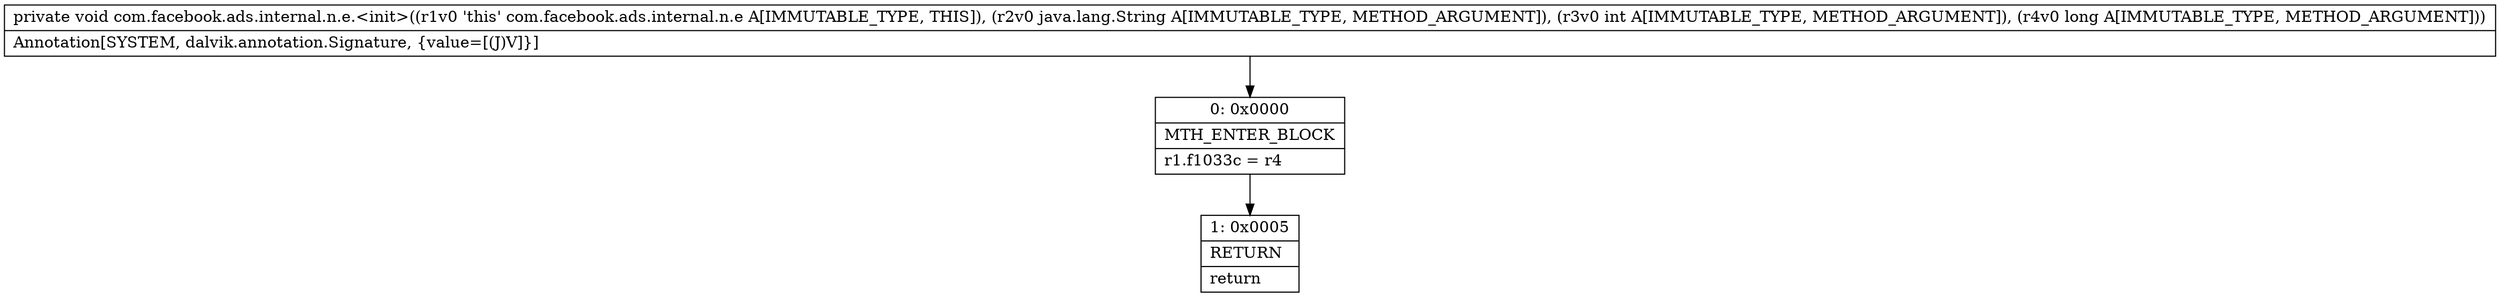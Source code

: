 digraph "CFG forcom.facebook.ads.internal.n.e.\<init\>(Ljava\/lang\/String;IJ)V" {
Node_0 [shape=record,label="{0\:\ 0x0000|MTH_ENTER_BLOCK\l|r1.f1033c = r4\l}"];
Node_1 [shape=record,label="{1\:\ 0x0005|RETURN\l|return\l}"];
MethodNode[shape=record,label="{private void com.facebook.ads.internal.n.e.\<init\>((r1v0 'this' com.facebook.ads.internal.n.e A[IMMUTABLE_TYPE, THIS]), (r2v0 java.lang.String A[IMMUTABLE_TYPE, METHOD_ARGUMENT]), (r3v0 int A[IMMUTABLE_TYPE, METHOD_ARGUMENT]), (r4v0 long A[IMMUTABLE_TYPE, METHOD_ARGUMENT]))  | Annotation[SYSTEM, dalvik.annotation.Signature, \{value=[(J)V]\}]\l}"];
MethodNode -> Node_0;
Node_0 -> Node_1;
}

